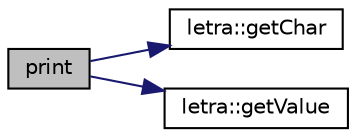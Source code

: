 digraph "print"
{
  edge [fontname="Helvetica",fontsize="10",labelfontname="Helvetica",labelfontsize="10"];
  node [fontname="Helvetica",fontsize="10",shape=record];
  rankdir="LR";
  Node0 [label="print",height=0.2,width=0.4,color="black", fillcolor="grey75", style="filled", fontcolor="black"];
  Node0 -> Node1 [color="midnightblue",fontsize="10",style="solid",fontname="Helvetica"];
  Node1 [label="letra::getChar",height=0.2,width=0.4,color="black", fillcolor="white", style="filled",URL="$classletra.html#a6e77e64d74807aec19a6383e47b5321c",tooltip="Consulta el caracter de la letra. "];
  Node0 -> Node2 [color="midnightblue",fontsize="10",style="solid",fontname="Helvetica"];
  Node2 [label="letra::getValue",height=0.2,width=0.4,color="black", fillcolor="white", style="filled",URL="$classletra.html#aa4c4e92d8defef333be334e8c773f268",tooltip="Consulta la puntuación de una letra. "];
}
